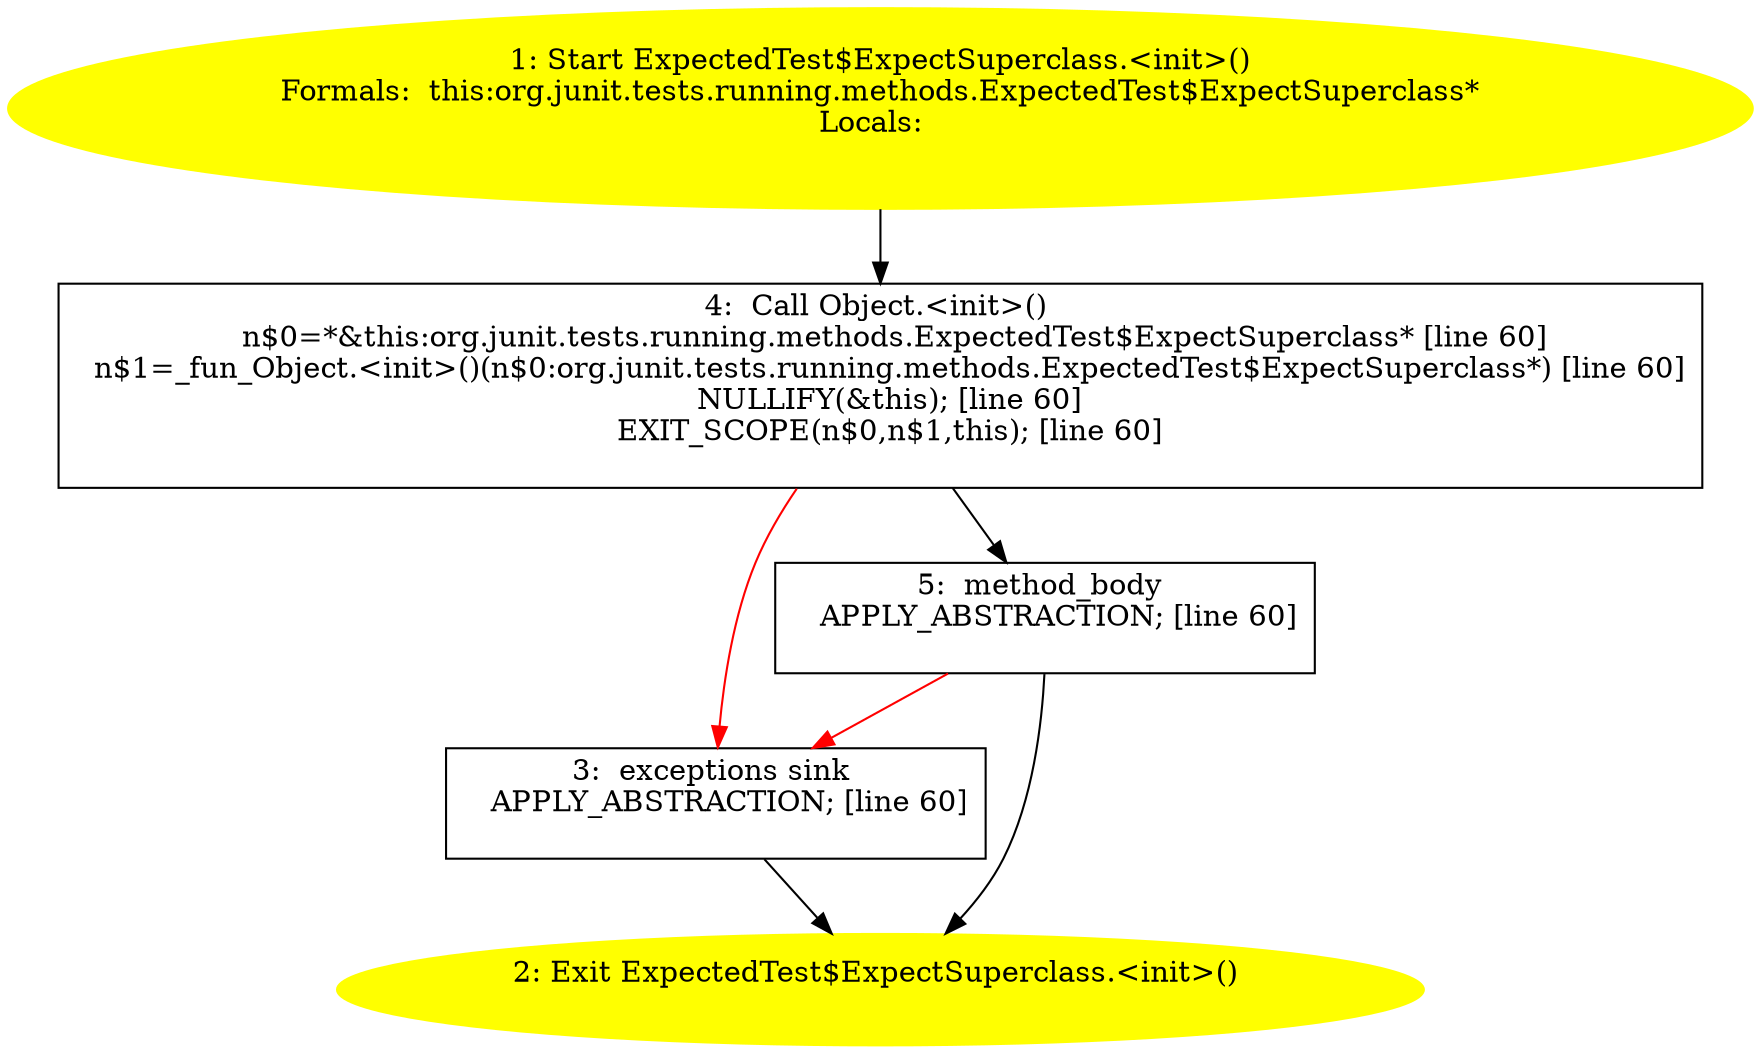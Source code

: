 /* @generated */
digraph cfg {
"org.junit.tests.running.methods.ExpectedTest$ExpectSuperclass.<init>().6046ec0c41ba6a9cd7a4acce07646a03_1" [label="1: Start ExpectedTest$ExpectSuperclass.<init>()\nFormals:  this:org.junit.tests.running.methods.ExpectedTest$ExpectSuperclass*\nLocals:  \n  " color=yellow style=filled]
	

	 "org.junit.tests.running.methods.ExpectedTest$ExpectSuperclass.<init>().6046ec0c41ba6a9cd7a4acce07646a03_1" -> "org.junit.tests.running.methods.ExpectedTest$ExpectSuperclass.<init>().6046ec0c41ba6a9cd7a4acce07646a03_4" ;
"org.junit.tests.running.methods.ExpectedTest$ExpectSuperclass.<init>().6046ec0c41ba6a9cd7a4acce07646a03_2" [label="2: Exit ExpectedTest$ExpectSuperclass.<init>() \n  " color=yellow style=filled]
	

"org.junit.tests.running.methods.ExpectedTest$ExpectSuperclass.<init>().6046ec0c41ba6a9cd7a4acce07646a03_3" [label="3:  exceptions sink \n   APPLY_ABSTRACTION; [line 60]\n " shape="box"]
	

	 "org.junit.tests.running.methods.ExpectedTest$ExpectSuperclass.<init>().6046ec0c41ba6a9cd7a4acce07646a03_3" -> "org.junit.tests.running.methods.ExpectedTest$ExpectSuperclass.<init>().6046ec0c41ba6a9cd7a4acce07646a03_2" ;
"org.junit.tests.running.methods.ExpectedTest$ExpectSuperclass.<init>().6046ec0c41ba6a9cd7a4acce07646a03_4" [label="4:  Call Object.<init>() \n   n$0=*&this:org.junit.tests.running.methods.ExpectedTest$ExpectSuperclass* [line 60]\n  n$1=_fun_Object.<init>()(n$0:org.junit.tests.running.methods.ExpectedTest$ExpectSuperclass*) [line 60]\n  NULLIFY(&this); [line 60]\n  EXIT_SCOPE(n$0,n$1,this); [line 60]\n " shape="box"]
	

	 "org.junit.tests.running.methods.ExpectedTest$ExpectSuperclass.<init>().6046ec0c41ba6a9cd7a4acce07646a03_4" -> "org.junit.tests.running.methods.ExpectedTest$ExpectSuperclass.<init>().6046ec0c41ba6a9cd7a4acce07646a03_5" ;
	 "org.junit.tests.running.methods.ExpectedTest$ExpectSuperclass.<init>().6046ec0c41ba6a9cd7a4acce07646a03_4" -> "org.junit.tests.running.methods.ExpectedTest$ExpectSuperclass.<init>().6046ec0c41ba6a9cd7a4acce07646a03_3" [color="red" ];
"org.junit.tests.running.methods.ExpectedTest$ExpectSuperclass.<init>().6046ec0c41ba6a9cd7a4acce07646a03_5" [label="5:  method_body \n   APPLY_ABSTRACTION; [line 60]\n " shape="box"]
	

	 "org.junit.tests.running.methods.ExpectedTest$ExpectSuperclass.<init>().6046ec0c41ba6a9cd7a4acce07646a03_5" -> "org.junit.tests.running.methods.ExpectedTest$ExpectSuperclass.<init>().6046ec0c41ba6a9cd7a4acce07646a03_2" ;
	 "org.junit.tests.running.methods.ExpectedTest$ExpectSuperclass.<init>().6046ec0c41ba6a9cd7a4acce07646a03_5" -> "org.junit.tests.running.methods.ExpectedTest$ExpectSuperclass.<init>().6046ec0c41ba6a9cd7a4acce07646a03_3" [color="red" ];
}
